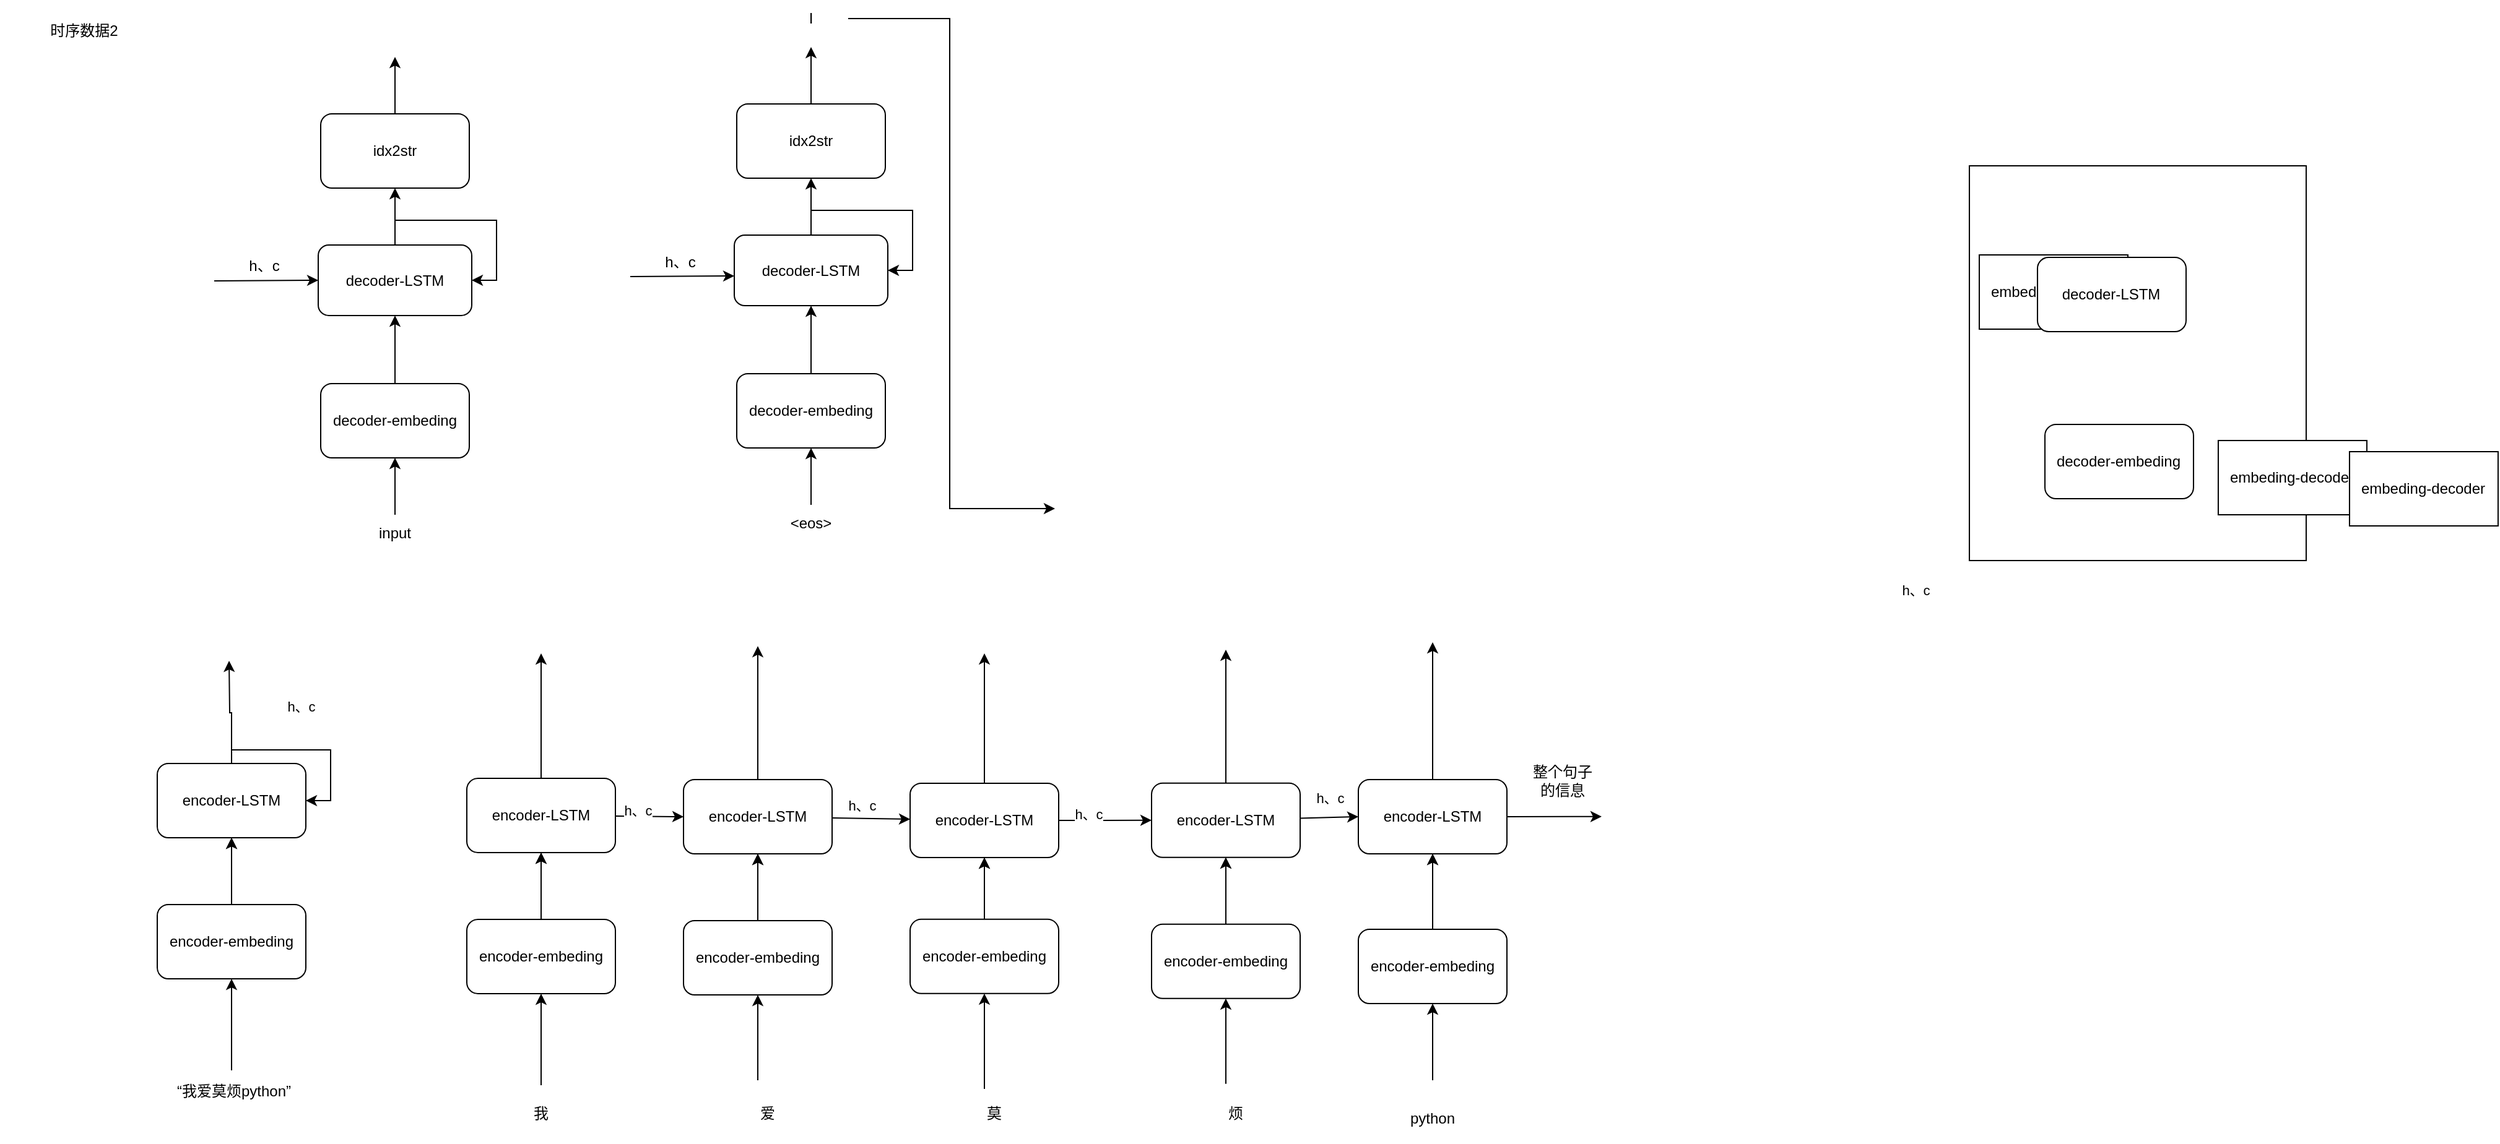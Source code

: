 <mxfile version="17.2.1" type="github">
  <diagram id="cOkbaZ47pD_OpvFG0WxL" name="Page-1">
    <mxGraphModel dx="2078" dy="1375" grid="0" gridSize="10" guides="1" tooltips="1" connect="1" arrows="1" fold="1" page="0" pageScale="1" pageWidth="827" pageHeight="1169" math="0" shadow="0">
      <root>
        <mxCell id="0" />
        <mxCell id="1" parent="0" />
        <mxCell id="_Uk0CV8JjnMLf5NQTjv--8" value="&lt;div&gt;&lt;/div&gt;" style="rounded=0;whiteSpace=wrap;html=1;align=left;" parent="1" vertex="1">
          <mxGeometry x="945.47" y="-468" width="272" height="319" as="geometry" />
        </mxCell>
        <mxCell id="_Uk0CV8JjnMLf5NQTjv--9" style="edgeStyle=orthogonalEdgeStyle;rounded=0;orthogonalLoop=1;jettySize=auto;html=1;exitX=0.5;exitY=0;exitDx=0;exitDy=0;" parent="1" source="_Uk0CV8JjnMLf5NQTjv--1" target="_Uk0CV8JjnMLf5NQTjv--3" edge="1">
          <mxGeometry relative="1" as="geometry" />
        </mxCell>
        <mxCell id="_Uk0CV8JjnMLf5NQTjv--12" value="" style="edgeStyle=orthogonalEdgeStyle;rounded=0;orthogonalLoop=1;jettySize=auto;html=1;" parent="1" source="_Uk0CV8JjnMLf5NQTjv--1" target="_Uk0CV8JjnMLf5NQTjv--3" edge="1">
          <mxGeometry relative="1" as="geometry" />
        </mxCell>
        <mxCell id="_Uk0CV8JjnMLf5NQTjv--1" value="encoder-embeding" style="rounded=1;whiteSpace=wrap;html=1;" parent="1" vertex="1">
          <mxGeometry x="-268" y="141" width="120" height="60" as="geometry" />
        </mxCell>
        <mxCell id="_Uk0CV8JjnMLf5NQTjv--2" value="decoder-embeding" style="rounded=1;whiteSpace=wrap;html=1;" parent="1" vertex="1">
          <mxGeometry x="1006.47" y="-259" width="120" height="60" as="geometry" />
        </mxCell>
        <mxCell id="_Uk0CV8JjnMLf5NQTjv--10" style="edgeStyle=orthogonalEdgeStyle;rounded=0;orthogonalLoop=1;jettySize=auto;html=1;exitX=0.5;exitY=0;exitDx=0;exitDy=0;" parent="1" source="_Uk0CV8JjnMLf5NQTjv--3" edge="1">
          <mxGeometry relative="1" as="geometry">
            <mxPoint x="-208" y="-73.96" as="targetPoint" />
          </mxGeometry>
        </mxCell>
        <mxCell id="_Uk0CV8JjnMLf5NQTjv--20" style="rounded=0;orthogonalLoop=1;jettySize=auto;html=1;entryX=0;entryY=0.5;entryDx=0;entryDy=0;" parent="1" source="_Uk0CV8JjnMLf5NQTjv--3" target="_Uk0CV8JjnMLf5NQTjv--17" edge="1">
          <mxGeometry relative="1" as="geometry" />
        </mxCell>
        <mxCell id="_Uk0CV8JjnMLf5NQTjv--21" value="h、c" style="edgeLabel;html=1;align=center;verticalAlign=middle;resizable=0;points=[];" parent="_Uk0CV8JjnMLf5NQTjv--20" vertex="1" connectable="0">
          <mxGeometry x="-0.359" y="5" relative="1" as="geometry">
            <mxPoint as="offset" />
          </mxGeometry>
        </mxCell>
        <mxCell id="_Uk0CV8JjnMLf5NQTjv--3" value="encoder-LSTM" style="rounded=1;whiteSpace=wrap;html=1;" parent="1" vertex="1">
          <mxGeometry x="-268" y="27" width="120" height="60" as="geometry" />
        </mxCell>
        <mxCell id="_Uk0CV8JjnMLf5NQTjv--4" value="embeding-decoder" style="rounded=0;whiteSpace=wrap;html=1;" parent="1" vertex="1">
          <mxGeometry x="953.47" y="-396" width="120" height="60" as="geometry" />
        </mxCell>
        <mxCell id="_Uk0CV8JjnMLf5NQTjv--5" value="embeding-decoder" style="rounded=0;whiteSpace=wrap;html=1;" parent="1" vertex="1">
          <mxGeometry x="1146.47" y="-246" width="120" height="60" as="geometry" />
        </mxCell>
        <mxCell id="_Uk0CV8JjnMLf5NQTjv--6" value="embeding-decoder" style="rounded=0;whiteSpace=wrap;html=1;" parent="1" vertex="1">
          <mxGeometry x="1252.47" y="-237" width="120" height="60" as="geometry" />
        </mxCell>
        <mxCell id="_Uk0CV8JjnMLf5NQTjv--7" value="decoder-LSTM" style="rounded=1;whiteSpace=wrap;html=1;" parent="1" vertex="1">
          <mxGeometry x="1000.47" y="-394" width="120" height="60" as="geometry" />
        </mxCell>
        <mxCell id="_Uk0CV8JjnMLf5NQTjv--13" value="" style="endArrow=classic;html=1;rounded=0;entryX=0.5;entryY=1;entryDx=0;entryDy=0;" parent="1" target="_Uk0CV8JjnMLf5NQTjv--1" edge="1">
          <mxGeometry width="50" height="50" relative="1" as="geometry">
            <mxPoint x="-208" y="275" as="sourcePoint" />
            <mxPoint x="-180" y="265" as="targetPoint" />
          </mxGeometry>
        </mxCell>
        <mxCell id="_Uk0CV8JjnMLf5NQTjv--14" style="edgeStyle=orthogonalEdgeStyle;rounded=0;orthogonalLoop=1;jettySize=auto;html=1;exitX=0.5;exitY=0;exitDx=0;exitDy=0;" parent="1" source="_Uk0CV8JjnMLf5NQTjv--16" target="_Uk0CV8JjnMLf5NQTjv--17" edge="1">
          <mxGeometry relative="1" as="geometry" />
        </mxCell>
        <mxCell id="_Uk0CV8JjnMLf5NQTjv--15" value="" style="edgeStyle=orthogonalEdgeStyle;rounded=0;orthogonalLoop=1;jettySize=auto;html=1;" parent="1" source="_Uk0CV8JjnMLf5NQTjv--16" target="_Uk0CV8JjnMLf5NQTjv--17" edge="1">
          <mxGeometry relative="1" as="geometry" />
        </mxCell>
        <mxCell id="_Uk0CV8JjnMLf5NQTjv--16" value="encoder-embeding" style="rounded=1;whiteSpace=wrap;html=1;" parent="1" vertex="1">
          <mxGeometry x="-93" y="142" width="120" height="60" as="geometry" />
        </mxCell>
        <mxCell id="_Uk0CV8JjnMLf5NQTjv--22" style="edgeStyle=none;rounded=0;orthogonalLoop=1;jettySize=auto;html=1;" parent="1" source="_Uk0CV8JjnMLf5NQTjv--17" edge="1">
          <mxGeometry relative="1" as="geometry">
            <mxPoint x="-33" y="-79.918" as="targetPoint" />
          </mxGeometry>
        </mxCell>
        <mxCell id="_Uk0CV8JjnMLf5NQTjv--37" style="edgeStyle=none;rounded=0;orthogonalLoop=1;jettySize=auto;html=1;" parent="1" source="_Uk0CV8JjnMLf5NQTjv--17" target="_Uk0CV8JjnMLf5NQTjv--29" edge="1">
          <mxGeometry relative="1" as="geometry" />
        </mxCell>
        <mxCell id="_Uk0CV8JjnMLf5NQTjv--17" value="encoder-LSTM" style="rounded=1;whiteSpace=wrap;html=1;" parent="1" vertex="1">
          <mxGeometry x="-93" y="28" width="120" height="60" as="geometry" />
        </mxCell>
        <mxCell id="_Uk0CV8JjnMLf5NQTjv--19" value="" style="endArrow=classic;html=1;rounded=0;entryX=0.5;entryY=1;entryDx=0;entryDy=0;" parent="1" target="_Uk0CV8JjnMLf5NQTjv--16" edge="1">
          <mxGeometry width="50" height="50" relative="1" as="geometry">
            <mxPoint x="-33" y="271" as="sourcePoint" />
            <mxPoint x="-5" y="219" as="targetPoint" />
          </mxGeometry>
        </mxCell>
        <mxCell id="_Uk0CV8JjnMLf5NQTjv--23" style="edgeStyle=orthogonalEdgeStyle;rounded=0;orthogonalLoop=1;jettySize=auto;html=1;exitX=0.5;exitY=0;exitDx=0;exitDy=0;" parent="1" source="_Uk0CV8JjnMLf5NQTjv--25" target="_Uk0CV8JjnMLf5NQTjv--29" edge="1">
          <mxGeometry relative="1" as="geometry" />
        </mxCell>
        <mxCell id="_Uk0CV8JjnMLf5NQTjv--24" value="" style="edgeStyle=orthogonalEdgeStyle;rounded=0;orthogonalLoop=1;jettySize=auto;html=1;" parent="1" source="_Uk0CV8JjnMLf5NQTjv--25" target="_Uk0CV8JjnMLf5NQTjv--29" edge="1">
          <mxGeometry relative="1" as="geometry" />
        </mxCell>
        <mxCell id="_Uk0CV8JjnMLf5NQTjv--25" value="encoder-embeding" style="rounded=1;whiteSpace=wrap;html=1;" parent="1" vertex="1">
          <mxGeometry x="90" y="140.92" width="120" height="60" as="geometry" />
        </mxCell>
        <mxCell id="_Uk0CV8JjnMLf5NQTjv--26" style="edgeStyle=orthogonalEdgeStyle;rounded=0;orthogonalLoop=1;jettySize=auto;html=1;exitX=0.5;exitY=0;exitDx=0;exitDy=0;" parent="1" source="_Uk0CV8JjnMLf5NQTjv--29" edge="1">
          <mxGeometry relative="1" as="geometry">
            <mxPoint x="150" y="-74.04" as="targetPoint" />
          </mxGeometry>
        </mxCell>
        <mxCell id="_Uk0CV8JjnMLf5NQTjv--27" style="rounded=0;orthogonalLoop=1;jettySize=auto;html=1;entryX=0;entryY=0.5;entryDx=0;entryDy=0;" parent="1" source="_Uk0CV8JjnMLf5NQTjv--29" target="_Uk0CV8JjnMLf5NQTjv--35" edge="1">
          <mxGeometry relative="1" as="geometry" />
        </mxCell>
        <mxCell id="_Uk0CV8JjnMLf5NQTjv--28" value="h、c" style="edgeLabel;html=1;align=center;verticalAlign=middle;resizable=0;points=[];" parent="_Uk0CV8JjnMLf5NQTjv--27" vertex="1" connectable="0">
          <mxGeometry x="-0.359" y="5" relative="1" as="geometry">
            <mxPoint as="offset" />
          </mxGeometry>
        </mxCell>
        <mxCell id="_Uk0CV8JjnMLf5NQTjv--45" value="h、c" style="edgeLabel;html=1;align=center;verticalAlign=middle;resizable=0;points=[];" parent="_Uk0CV8JjnMLf5NQTjv--27" vertex="1" connectable="0">
          <mxGeometry x="-0.359" y="5" relative="1" as="geometry">
            <mxPoint x="-183" y="-7" as="offset" />
          </mxGeometry>
        </mxCell>
        <mxCell id="_Uk0CV8JjnMLf5NQTjv--47" value="h、c" style="edgeLabel;html=1;align=center;verticalAlign=middle;resizable=0;points=[];" parent="_Uk0CV8JjnMLf5NQTjv--27" vertex="1" connectable="0">
          <mxGeometry x="-0.359" y="5" relative="1" as="geometry">
            <mxPoint x="195" y="-13" as="offset" />
          </mxGeometry>
        </mxCell>
        <mxCell id="_Uk0CV8JjnMLf5NQTjv--48" style="edgeStyle=orthogonalEdgeStyle;rounded=0;orthogonalLoop=1;jettySize=auto;html=1;exitX=0.5;exitY=0;exitDx=0;exitDy=0;" parent="_Uk0CV8JjnMLf5NQTjv--27" source="_Uk0CV8JjnMLf5NQTjv--50" target="_Uk0CV8JjnMLf5NQTjv--53" edge="1">
          <mxGeometry relative="1" as="geometry" />
        </mxCell>
        <mxCell id="_Uk0CV8JjnMLf5NQTjv--56" value="h、c" style="edgeLabel;html=1;align=center;verticalAlign=middle;resizable=0;points=[];" parent="_Uk0CV8JjnMLf5NQTjv--27" vertex="1" connectable="0">
          <mxGeometry x="-0.359" y="5" relative="1" as="geometry">
            <mxPoint x="668" y="-181" as="offset" />
          </mxGeometry>
        </mxCell>
        <mxCell id="_Uk0CV8JjnMLf5NQTjv--29" value="encoder-LSTM" style="rounded=1;whiteSpace=wrap;html=1;" parent="1" vertex="1">
          <mxGeometry x="90" y="31" width="120" height="60" as="geometry" />
        </mxCell>
        <mxCell id="_Uk0CV8JjnMLf5NQTjv--30" value="" style="endArrow=classic;html=1;rounded=0;entryX=0.5;entryY=1;entryDx=0;entryDy=0;" parent="1" target="_Uk0CV8JjnMLf5NQTjv--25" edge="1">
          <mxGeometry width="50" height="50" relative="1" as="geometry">
            <mxPoint x="150" y="278" as="sourcePoint" />
            <mxPoint x="178" y="264.92" as="targetPoint" />
          </mxGeometry>
        </mxCell>
        <mxCell id="_Uk0CV8JjnMLf5NQTjv--31" style="edgeStyle=orthogonalEdgeStyle;rounded=0;orthogonalLoop=1;jettySize=auto;html=1;exitX=0.5;exitY=0;exitDx=0;exitDy=0;" parent="1" source="_Uk0CV8JjnMLf5NQTjv--33" target="_Uk0CV8JjnMLf5NQTjv--35" edge="1">
          <mxGeometry relative="1" as="geometry" />
        </mxCell>
        <mxCell id="_Uk0CV8JjnMLf5NQTjv--32" value="" style="edgeStyle=orthogonalEdgeStyle;rounded=0;orthogonalLoop=1;jettySize=auto;html=1;" parent="1" source="_Uk0CV8JjnMLf5NQTjv--33" target="_Uk0CV8JjnMLf5NQTjv--35" edge="1">
          <mxGeometry relative="1" as="geometry" />
        </mxCell>
        <mxCell id="_Uk0CV8JjnMLf5NQTjv--33" value="encoder-embeding" style="rounded=1;whiteSpace=wrap;html=1;" parent="1" vertex="1">
          <mxGeometry x="285" y="144.92" width="120" height="60" as="geometry" />
        </mxCell>
        <mxCell id="_Uk0CV8JjnMLf5NQTjv--34" style="edgeStyle=none;rounded=0;orthogonalLoop=1;jettySize=auto;html=1;" parent="1" source="_Uk0CV8JjnMLf5NQTjv--35" edge="1">
          <mxGeometry relative="1" as="geometry">
            <mxPoint x="345" y="-76.998" as="targetPoint" />
          </mxGeometry>
        </mxCell>
        <mxCell id="_Uk0CV8JjnMLf5NQTjv--46" style="edgeStyle=none;rounded=0;orthogonalLoop=1;jettySize=auto;html=1;entryX=0;entryY=0.5;entryDx=0;entryDy=0;" parent="1" source="_Uk0CV8JjnMLf5NQTjv--35" target="_Uk0CV8JjnMLf5NQTjv--53" edge="1">
          <mxGeometry relative="1" as="geometry">
            <mxPoint x="476.012" y="60.92" as="targetPoint" />
          </mxGeometry>
        </mxCell>
        <mxCell id="_Uk0CV8JjnMLf5NQTjv--35" value="encoder-LSTM" style="rounded=1;whiteSpace=wrap;html=1;" parent="1" vertex="1">
          <mxGeometry x="285" y="30.92" width="120" height="60" as="geometry" />
        </mxCell>
        <mxCell id="_Uk0CV8JjnMLf5NQTjv--36" value="" style="endArrow=classic;html=1;rounded=0;entryX=0.5;entryY=1;entryDx=0;entryDy=0;" parent="1" target="_Uk0CV8JjnMLf5NQTjv--33" edge="1">
          <mxGeometry width="50" height="50" relative="1" as="geometry">
            <mxPoint x="345" y="273.92" as="sourcePoint" />
            <mxPoint x="373" y="221.92" as="targetPoint" />
          </mxGeometry>
        </mxCell>
        <mxCell id="_Uk0CV8JjnMLf5NQTjv--49" value="" style="edgeStyle=orthogonalEdgeStyle;rounded=0;orthogonalLoop=1;jettySize=auto;html=1;" parent="1" source="_Uk0CV8JjnMLf5NQTjv--50" target="_Uk0CV8JjnMLf5NQTjv--53" edge="1">
          <mxGeometry relative="1" as="geometry" />
        </mxCell>
        <mxCell id="_Uk0CV8JjnMLf5NQTjv--50" value="encoder-embeding" style="rounded=1;whiteSpace=wrap;html=1;" parent="1" vertex="1">
          <mxGeometry x="452.0" y="149" width="120" height="60" as="geometry" />
        </mxCell>
        <mxCell id="_Uk0CV8JjnMLf5NQTjv--51" style="edgeStyle=none;rounded=0;orthogonalLoop=1;jettySize=auto;html=1;" parent="1" source="_Uk0CV8JjnMLf5NQTjv--53" edge="1">
          <mxGeometry relative="1" as="geometry">
            <mxPoint x="512" y="-83" as="targetPoint" />
          </mxGeometry>
        </mxCell>
        <mxCell id="_Uk0CV8JjnMLf5NQTjv--52" style="edgeStyle=none;rounded=0;orthogonalLoop=1;jettySize=auto;html=1;" parent="1" source="_Uk0CV8JjnMLf5NQTjv--53" edge="1">
          <mxGeometry relative="1" as="geometry">
            <mxPoint x="648.472" y="57.92" as="targetPoint" />
          </mxGeometry>
        </mxCell>
        <mxCell id="_Uk0CV8JjnMLf5NQTjv--53" value="encoder-LSTM" style="rounded=1;whiteSpace=wrap;html=1;" parent="1" vertex="1">
          <mxGeometry x="452" y="28" width="120" height="60" as="geometry" />
        </mxCell>
        <mxCell id="_Uk0CV8JjnMLf5NQTjv--54" value="" style="endArrow=classic;html=1;rounded=0;entryX=0.5;entryY=1;entryDx=0;entryDy=0;" parent="1" target="_Uk0CV8JjnMLf5NQTjv--50" edge="1">
          <mxGeometry width="50" height="50" relative="1" as="geometry">
            <mxPoint x="512" y="271" as="sourcePoint" />
            <mxPoint x="545.46" y="218.92" as="targetPoint" />
          </mxGeometry>
        </mxCell>
        <mxCell id="_Uk0CV8JjnMLf5NQTjv--57" value="我" style="text;html=1;strokeColor=none;fillColor=none;align=center;verticalAlign=middle;whiteSpace=wrap;rounded=0;" parent="1" vertex="1">
          <mxGeometry x="-238" y="283" width="60" height="30" as="geometry" />
        </mxCell>
        <mxCell id="_Uk0CV8JjnMLf5NQTjv--60" value="爱" style="text;html=1;strokeColor=none;fillColor=none;align=center;verticalAlign=middle;whiteSpace=wrap;rounded=0;" parent="1" vertex="1">
          <mxGeometry x="-55" y="283" width="60" height="30" as="geometry" />
        </mxCell>
        <mxCell id="_Uk0CV8JjnMLf5NQTjv--61" value="莫" style="text;html=1;strokeColor=none;fillColor=none;align=center;verticalAlign=middle;whiteSpace=wrap;rounded=0;" parent="1" vertex="1">
          <mxGeometry x="128" y="283" width="60" height="30" as="geometry" />
        </mxCell>
        <mxCell id="_Uk0CV8JjnMLf5NQTjv--62" value="烦" style="text;html=1;strokeColor=none;fillColor=none;align=center;verticalAlign=middle;whiteSpace=wrap;rounded=0;" parent="1" vertex="1">
          <mxGeometry x="323" y="283" width="60" height="30" as="geometry" />
        </mxCell>
        <mxCell id="_Uk0CV8JjnMLf5NQTjv--63" value="python" style="text;html=1;strokeColor=none;fillColor=none;align=center;verticalAlign=middle;whiteSpace=wrap;rounded=0;" parent="1" vertex="1">
          <mxGeometry x="482" y="287" width="60" height="30" as="geometry" />
        </mxCell>
        <mxCell id="_Uk0CV8JjnMLf5NQTjv--64" style="edgeStyle=none;rounded=0;orthogonalLoop=1;jettySize=auto;html=1;exitX=0.5;exitY=1;exitDx=0;exitDy=0;" parent="1" source="_Uk0CV8JjnMLf5NQTjv--62" target="_Uk0CV8JjnMLf5NQTjv--62" edge="1">
          <mxGeometry relative="1" as="geometry" />
        </mxCell>
        <mxCell id="_Uk0CV8JjnMLf5NQTjv--65" value="整个句子的信息" style="text;html=1;strokeColor=none;fillColor=none;align=center;verticalAlign=middle;whiteSpace=wrap;rounded=0;" parent="1" vertex="1">
          <mxGeometry x="587" y="14" width="60" height="30" as="geometry" />
        </mxCell>
        <mxCell id="_Uk0CV8JjnMLf5NQTjv--66" style="edgeStyle=orthogonalEdgeStyle;rounded=0;orthogonalLoop=1;jettySize=auto;html=1;exitX=0.5;exitY=0;exitDx=0;exitDy=0;" parent="1" source="_Uk0CV8JjnMLf5NQTjv--68" target="_Uk0CV8JjnMLf5NQTjv--70" edge="1">
          <mxGeometry relative="1" as="geometry" />
        </mxCell>
        <mxCell id="_Uk0CV8JjnMLf5NQTjv--67" value="" style="edgeStyle=orthogonalEdgeStyle;rounded=0;orthogonalLoop=1;jettySize=auto;html=1;" parent="1" source="_Uk0CV8JjnMLf5NQTjv--68" target="_Uk0CV8JjnMLf5NQTjv--70" edge="1">
          <mxGeometry relative="1" as="geometry" />
        </mxCell>
        <mxCell id="_Uk0CV8JjnMLf5NQTjv--68" value="encoder-embeding" style="rounded=1;whiteSpace=wrap;html=1;" parent="1" vertex="1">
          <mxGeometry x="-518" y="129" width="120" height="60" as="geometry" />
        </mxCell>
        <mxCell id="_Uk0CV8JjnMLf5NQTjv--73" style="edgeStyle=orthogonalEdgeStyle;rounded=0;orthogonalLoop=1;jettySize=auto;html=1;exitX=0.5;exitY=0;exitDx=0;exitDy=0;entryX=1;entryY=0.5;entryDx=0;entryDy=0;" parent="1" source="_Uk0CV8JjnMLf5NQTjv--70" target="_Uk0CV8JjnMLf5NQTjv--70" edge="1">
          <mxGeometry relative="1" as="geometry">
            <mxPoint x="-314" y="-76" as="targetPoint" />
            <Array as="points">
              <mxPoint x="-458" y="4" />
              <mxPoint x="-378" y="4" />
              <mxPoint x="-378" y="45" />
            </Array>
          </mxGeometry>
        </mxCell>
        <mxCell id="CLlw8UzDEOLSjaysCvxa-12" style="edgeStyle=orthogonalEdgeStyle;rounded=0;orthogonalLoop=1;jettySize=auto;html=1;exitX=0.5;exitY=0;exitDx=0;exitDy=0;" edge="1" parent="1" source="_Uk0CV8JjnMLf5NQTjv--70">
          <mxGeometry relative="1" as="geometry">
            <mxPoint x="-460" y="-68" as="targetPoint" />
          </mxGeometry>
        </mxCell>
        <mxCell id="CLlw8UzDEOLSjaysCvxa-13" value="h、c" style="edgeLabel;html=1;align=center;verticalAlign=middle;resizable=0;points=[];" vertex="1" connectable="0" parent="CLlw8UzDEOLSjaysCvxa-12">
          <mxGeometry x="0.737" relative="1" as="geometry">
            <mxPoint x="58" y="26" as="offset" />
          </mxGeometry>
        </mxCell>
        <mxCell id="_Uk0CV8JjnMLf5NQTjv--70" value="encoder-LSTM" style="rounded=1;whiteSpace=wrap;html=1;" parent="1" vertex="1">
          <mxGeometry x="-518" y="15" width="120" height="60" as="geometry" />
        </mxCell>
        <mxCell id="_Uk0CV8JjnMLf5NQTjv--71" value="" style="endArrow=classic;html=1;rounded=0;entryX=0.5;entryY=1;entryDx=0;entryDy=0;" parent="1" target="_Uk0CV8JjnMLf5NQTjv--68" edge="1">
          <mxGeometry width="50" height="50" relative="1" as="geometry">
            <mxPoint x="-458" y="263" as="sourcePoint" />
            <mxPoint x="-430" y="253" as="targetPoint" />
          </mxGeometry>
        </mxCell>
        <mxCell id="_Uk0CV8JjnMLf5NQTjv--72" value="“我爱莫烦python”" style="text;html=1;strokeColor=none;fillColor=none;align=center;verticalAlign=middle;whiteSpace=wrap;rounded=0;" parent="1" vertex="1">
          <mxGeometry x="-505" y="266" width="98" height="27" as="geometry" />
        </mxCell>
        <mxCell id="CLlw8UzDEOLSjaysCvxa-8" style="edgeStyle=orthogonalEdgeStyle;rounded=0;orthogonalLoop=1;jettySize=auto;html=1;entryX=0.5;entryY=1;entryDx=0;entryDy=0;" edge="1" parent="1" source="CLlw8UzDEOLSjaysCvxa-2" target="CLlw8UzDEOLSjaysCvxa-3">
          <mxGeometry relative="1" as="geometry" />
        </mxCell>
        <mxCell id="CLlw8UzDEOLSjaysCvxa-2" value="decoder-embeding" style="rounded=1;whiteSpace=wrap;html=1;" vertex="1" parent="1">
          <mxGeometry x="-386" y="-292" width="120" height="60" as="geometry" />
        </mxCell>
        <mxCell id="CLlw8UzDEOLSjaysCvxa-7" style="edgeStyle=orthogonalEdgeStyle;rounded=0;orthogonalLoop=1;jettySize=auto;html=1;" edge="1" parent="1" source="CLlw8UzDEOLSjaysCvxa-3" target="CLlw8UzDEOLSjaysCvxa-6">
          <mxGeometry relative="1" as="geometry" />
        </mxCell>
        <mxCell id="CLlw8UzDEOLSjaysCvxa-3" value="decoder-LSTM" style="rounded=1;whiteSpace=wrap;html=1;" vertex="1" parent="1">
          <mxGeometry x="-388" y="-404" width="124" height="57" as="geometry" />
        </mxCell>
        <mxCell id="CLlw8UzDEOLSjaysCvxa-10" style="rounded=0;orthogonalLoop=1;jettySize=auto;html=1;exitX=0.5;exitY=0;exitDx=0;exitDy=0;" edge="1" parent="1" source="CLlw8UzDEOLSjaysCvxa-6">
          <mxGeometry relative="1" as="geometry">
            <mxPoint x="-326" y="-556" as="targetPoint" />
          </mxGeometry>
        </mxCell>
        <mxCell id="CLlw8UzDEOLSjaysCvxa-6" value="idx2str" style="rounded=1;whiteSpace=wrap;html=1;" vertex="1" parent="1">
          <mxGeometry x="-386" y="-510" width="120" height="60" as="geometry" />
        </mxCell>
        <mxCell id="CLlw8UzDEOLSjaysCvxa-9" style="edgeStyle=orthogonalEdgeStyle;rounded=0;orthogonalLoop=1;jettySize=auto;html=1;exitX=0.5;exitY=0;exitDx=0;exitDy=0;entryX=1;entryY=0.5;entryDx=0;entryDy=0;" edge="1" parent="1" source="CLlw8UzDEOLSjaysCvxa-3" target="CLlw8UzDEOLSjaysCvxa-3">
          <mxGeometry relative="1" as="geometry" />
        </mxCell>
        <mxCell id="CLlw8UzDEOLSjaysCvxa-11" value="时序数据2" style="text;html=1;strokeColor=none;fillColor=none;align=center;verticalAlign=middle;whiteSpace=wrap;rounded=0;" vertex="1" parent="1">
          <mxGeometry x="-645" y="-594" width="136" height="34" as="geometry" />
        </mxCell>
        <mxCell id="CLlw8UzDEOLSjaysCvxa-15" style="edgeStyle=orthogonalEdgeStyle;rounded=0;orthogonalLoop=1;jettySize=auto;html=1;entryX=0.5;entryY=1;entryDx=0;entryDy=0;" edge="1" parent="1" source="CLlw8UzDEOLSjaysCvxa-14" target="CLlw8UzDEOLSjaysCvxa-2">
          <mxGeometry relative="1" as="geometry" />
        </mxCell>
        <mxCell id="CLlw8UzDEOLSjaysCvxa-14" value="input" style="text;html=1;strokeColor=none;fillColor=none;align=center;verticalAlign=middle;whiteSpace=wrap;rounded=0;" vertex="1" parent="1">
          <mxGeometry x="-356" y="-186" width="60" height="30" as="geometry" />
        </mxCell>
        <mxCell id="CLlw8UzDEOLSjaysCvxa-24" style="edgeStyle=orthogonalEdgeStyle;rounded=0;orthogonalLoop=1;jettySize=auto;html=1;entryX=0.5;entryY=1;entryDx=0;entryDy=0;" edge="1" source="CLlw8UzDEOLSjaysCvxa-25" target="CLlw8UzDEOLSjaysCvxa-27" parent="1">
          <mxGeometry relative="1" as="geometry" />
        </mxCell>
        <mxCell id="CLlw8UzDEOLSjaysCvxa-25" value="decoder-embeding" style="rounded=1;whiteSpace=wrap;html=1;" vertex="1" parent="1">
          <mxGeometry x="-50" y="-300" width="120" height="60" as="geometry" />
        </mxCell>
        <mxCell id="CLlw8UzDEOLSjaysCvxa-26" style="edgeStyle=orthogonalEdgeStyle;rounded=0;orthogonalLoop=1;jettySize=auto;html=1;" edge="1" source="CLlw8UzDEOLSjaysCvxa-27" target="CLlw8UzDEOLSjaysCvxa-29" parent="1">
          <mxGeometry relative="1" as="geometry" />
        </mxCell>
        <mxCell id="CLlw8UzDEOLSjaysCvxa-27" value="decoder-LSTM" style="rounded=1;whiteSpace=wrap;html=1;" vertex="1" parent="1">
          <mxGeometry x="-52" y="-412" width="124" height="57" as="geometry" />
        </mxCell>
        <mxCell id="CLlw8UzDEOLSjaysCvxa-28" style="rounded=0;orthogonalLoop=1;jettySize=auto;html=1;exitX=0.5;exitY=0;exitDx=0;exitDy=0;" edge="1" source="CLlw8UzDEOLSjaysCvxa-29" parent="1">
          <mxGeometry relative="1" as="geometry">
            <mxPoint x="10" y="-564" as="targetPoint" />
          </mxGeometry>
        </mxCell>
        <mxCell id="CLlw8UzDEOLSjaysCvxa-29" value="idx2str" style="rounded=1;whiteSpace=wrap;html=1;" vertex="1" parent="1">
          <mxGeometry x="-50" y="-518" width="120" height="60" as="geometry" />
        </mxCell>
        <mxCell id="CLlw8UzDEOLSjaysCvxa-30" style="edgeStyle=orthogonalEdgeStyle;rounded=0;orthogonalLoop=1;jettySize=auto;html=1;exitX=0.5;exitY=0;exitDx=0;exitDy=0;entryX=1;entryY=0.5;entryDx=0;entryDy=0;" edge="1" source="CLlw8UzDEOLSjaysCvxa-27" target="CLlw8UzDEOLSjaysCvxa-27" parent="1">
          <mxGeometry relative="1" as="geometry" />
        </mxCell>
        <mxCell id="CLlw8UzDEOLSjaysCvxa-31" style="edgeStyle=orthogonalEdgeStyle;rounded=0;orthogonalLoop=1;jettySize=auto;html=1;entryX=0.5;entryY=1;entryDx=0;entryDy=0;" edge="1" source="CLlw8UzDEOLSjaysCvxa-32" target="CLlw8UzDEOLSjaysCvxa-25" parent="1">
          <mxGeometry relative="1" as="geometry" />
        </mxCell>
        <mxCell id="CLlw8UzDEOLSjaysCvxa-32" value="&amp;lt;eos&amp;gt;" style="text;html=1;strokeColor=none;fillColor=none;align=center;verticalAlign=middle;whiteSpace=wrap;rounded=0;" vertex="1" parent="1">
          <mxGeometry x="-20" y="-194" width="60" height="30" as="geometry" />
        </mxCell>
        <mxCell id="CLlw8UzDEOLSjaysCvxa-33" value="" style="endArrow=classic;html=1;rounded=0;entryX=0;entryY=0.5;entryDx=0;entryDy=0;" edge="1" parent="1" target="CLlw8UzDEOLSjaysCvxa-3">
          <mxGeometry width="50" height="50" relative="1" as="geometry">
            <mxPoint x="-472" y="-375" as="sourcePoint" />
            <mxPoint x="-426" y="-394" as="targetPoint" />
          </mxGeometry>
        </mxCell>
        <mxCell id="CLlw8UzDEOLSjaysCvxa-34" value="h、c" style="text;html=1;align=center;verticalAlign=middle;resizable=0;points=[];autosize=1;strokeColor=none;fillColor=none;" vertex="1" parent="1">
          <mxGeometry x="-450" y="-396" width="35" height="18" as="geometry" />
        </mxCell>
        <mxCell id="CLlw8UzDEOLSjaysCvxa-41" value="h、c" style="text;html=1;align=center;verticalAlign=middle;resizable=0;points=[];autosize=1;strokeColor=none;fillColor=none;" vertex="1" parent="1">
          <mxGeometry x="-114" y="-399.5" width="35" height="18" as="geometry" />
        </mxCell>
        <mxCell id="CLlw8UzDEOLSjaysCvxa-42" value="" style="endArrow=classic;html=1;rounded=0;entryX=0;entryY=0.5;entryDx=0;entryDy=0;" edge="1" parent="1">
          <mxGeometry width="50" height="50" relative="1" as="geometry">
            <mxPoint x="-136" y="-378.5" as="sourcePoint" />
            <mxPoint x="-52" y="-379" as="targetPoint" />
          </mxGeometry>
        </mxCell>
        <mxCell id="CLlw8UzDEOLSjaysCvxa-45" style="edgeStyle=orthogonalEdgeStyle;rounded=0;orthogonalLoop=1;jettySize=auto;html=1;" edge="1" parent="1" source="CLlw8UzDEOLSjaysCvxa-44">
          <mxGeometry relative="1" as="geometry">
            <mxPoint x="207" y="-191" as="targetPoint" />
            <Array as="points">
              <mxPoint x="122" y="-587" />
              <mxPoint x="122" y="-191" />
            </Array>
          </mxGeometry>
        </mxCell>
        <mxCell id="CLlw8UzDEOLSjaysCvxa-44" value="I" style="text;html=1;strokeColor=none;fillColor=none;align=center;verticalAlign=middle;whiteSpace=wrap;rounded=0;" vertex="1" parent="1">
          <mxGeometry x="-20" y="-602" width="60" height="30" as="geometry" />
        </mxCell>
      </root>
    </mxGraphModel>
  </diagram>
</mxfile>
